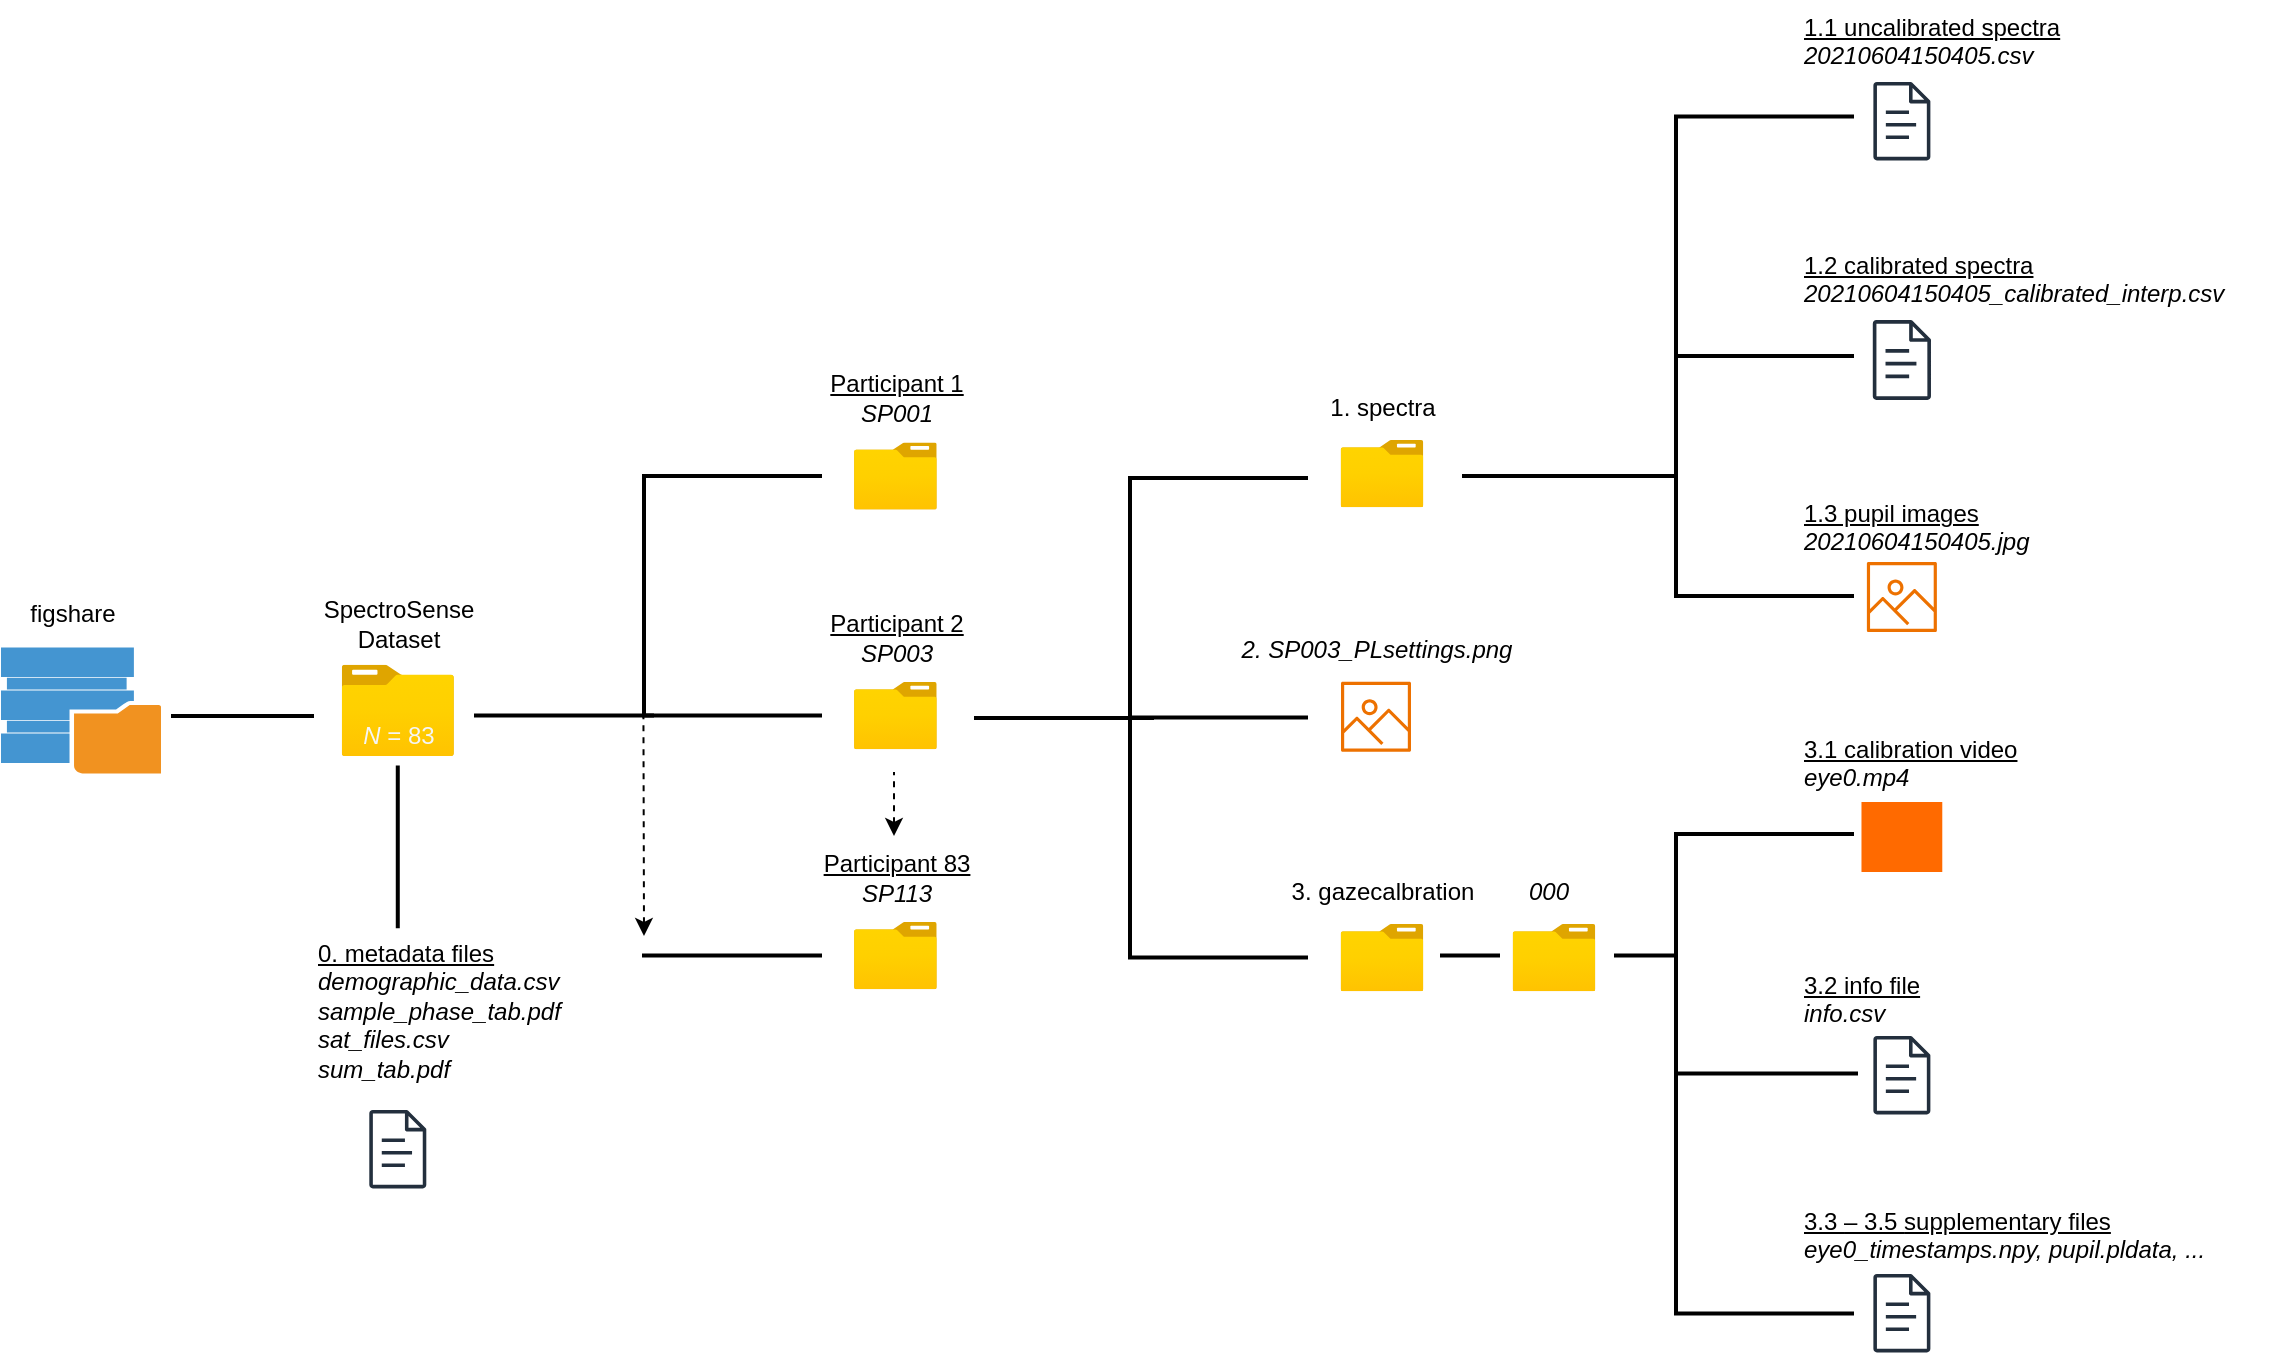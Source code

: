 <mxfile version="25.0.3">
  <diagram id="C2fSY1v2SiZeoUbDoYyL" name="Page-1">
    <mxGraphModel dx="2381" dy="893" grid="1" gridSize="10" guides="1" tooltips="1" connect="1" arrows="1" fold="1" page="1" pageScale="1" pageWidth="1169" pageHeight="827" math="0" shadow="0">
      <root>
        <mxCell id="0" />
        <mxCell id="1" parent="0" />
        <mxCell id="y6iIFHCWrGGD8kHIuGfN-2" value="&lt;div&gt;figshare &lt;/div&gt;" style="text;html=1;align=center;verticalAlign=middle;resizable=0;points=[];autosize=1;strokeColor=none;fillColor=none;" parent="1" vertex="1">
          <mxGeometry x="283.5" y="294.4" width="70" height="30" as="geometry" />
        </mxCell>
        <mxCell id="y6iIFHCWrGGD8kHIuGfN-6" value="" style="shadow=0;dashed=0;html=1;strokeColor=none;fillColor=#4495D1;labelPosition=center;verticalLabelPosition=bottom;verticalAlign=top;align=center;outlineConnect=0;shape=mxgraph.veeam.2d.backup_repository;" parent="1" vertex="1">
          <mxGeometry x="283.5" y="325.71" width="80" height="63" as="geometry" />
        </mxCell>
        <mxCell id="y6iIFHCWrGGD8kHIuGfN-7" value="" style="image;aspect=fixed;html=1;points=[];align=center;fontSize=12;image=img/lib/azure2/general/Folder_Blank.svg;" parent="1" vertex="1">
          <mxGeometry x="453.79" y="334.4" width="56.21" height="45.61" as="geometry" />
        </mxCell>
        <mxCell id="y6iIFHCWrGGD8kHIuGfN-9" value="&lt;div&gt;SpectroSense &lt;br&gt;Dataset&lt;br&gt;&lt;/div&gt;" style="text;html=1;align=center;verticalAlign=middle;resizable=0;points=[];autosize=1;strokeColor=none;fillColor=none;" parent="1" vertex="1">
          <mxGeometry x="431.89" y="294.4" width="100" height="40" as="geometry" />
        </mxCell>
        <mxCell id="y6iIFHCWrGGD8kHIuGfN-10" value="" style="line;strokeWidth=2;html=1;" parent="1" vertex="1">
          <mxGeometry x="520" y="354.81" width="90" height="10" as="geometry" />
        </mxCell>
        <mxCell id="y6iIFHCWrGGD8kHIuGfN-27" value="" style="image;aspect=fixed;html=1;points=[];align=center;fontSize=12;image=img/lib/azure2/general/Folder_Blank.svg;flipV=0;flipH=1;" parent="1" vertex="1">
          <mxGeometry x="710" y="223.19" width="41.42" height="33.61" as="geometry" />
        </mxCell>
        <mxCell id="y6iIFHCWrGGD8kHIuGfN-28" value="" style="image;aspect=fixed;html=1;points=[];align=center;fontSize=12;image=img/lib/azure2/general/Folder_Blank.svg;flipV=0;flipH=1;" parent="1" vertex="1">
          <mxGeometry x="710" y="343" width="41.42" height="33.61" as="geometry" />
        </mxCell>
        <mxCell id="y6iIFHCWrGGD8kHIuGfN-29" value="" style="image;aspect=fixed;html=1;points=[];align=center;fontSize=12;image=img/lib/azure2/general/Folder_Blank.svg;flipV=0;flipH=1;" parent="1" vertex="1">
          <mxGeometry x="710" y="463" width="41.42" height="33.61" as="geometry" />
        </mxCell>
        <mxCell id="y6iIFHCWrGGD8kHIuGfN-31" value="&lt;u&gt;Participant 1&lt;br&gt;&lt;/u&gt;&lt;i&gt;SP001&lt;/i&gt;" style="text;html=1;align=center;verticalAlign=middle;resizable=0;points=[];autosize=1;strokeColor=none;fillColor=none;" parent="1" vertex="1">
          <mxGeometry x="685.71" y="181.19" width="90" height="40" as="geometry" />
        </mxCell>
        <mxCell id="y6iIFHCWrGGD8kHIuGfN-36" value="&lt;u&gt;Participant 2&lt;/u&gt;&lt;br&gt;&lt;i&gt;SP003&lt;/i&gt;" style="text;html=1;align=center;verticalAlign=middle;resizable=0;points=[];autosize=1;strokeColor=none;fillColor=none;" parent="1" vertex="1">
          <mxGeometry x="685.71" y="301.4" width="90" height="40" as="geometry" />
        </mxCell>
        <mxCell id="y6iIFHCWrGGD8kHIuGfN-37" value="&lt;u&gt;Participant 83&lt;/u&gt;&lt;br&gt;&lt;i&gt;SP113&lt;/i&gt;" style="text;html=1;align=center;verticalAlign=middle;resizable=0;points=[];autosize=1;strokeColor=none;fillColor=none;" parent="1" vertex="1">
          <mxGeometry x="680.71" y="421" width="100" height="40" as="geometry" />
        </mxCell>
        <mxCell id="y6iIFHCWrGGD8kHIuGfN-39" value="" style="line;strokeWidth=2;html=1;" parent="1" vertex="1">
          <mxGeometry x="368.5" y="355" width="71.5" height="10" as="geometry" />
        </mxCell>
        <mxCell id="y6iIFHCWrGGD8kHIuGfN-40" value="" style="group" parent="1" vertex="1" connectable="0">
          <mxGeometry x="600" y="235" width="94" height="249.81" as="geometry" />
        </mxCell>
        <mxCell id="y6iIFHCWrGGD8kHIuGfN-19" value="" style="line;strokeWidth=2;html=1;" parent="y6iIFHCWrGGD8kHIuGfN-40" vertex="1">
          <mxGeometry x="4" y="239.81" width="90" height="10" as="geometry" />
        </mxCell>
        <mxCell id="y6iIFHCWrGGD8kHIuGfN-21" value="" style="line;strokeWidth=2;direction=south;html=1;" parent="y6iIFHCWrGGD8kHIuGfN-40" vertex="1">
          <mxGeometry y="5" width="10" height="120" as="geometry" />
        </mxCell>
        <mxCell id="y6iIFHCWrGGD8kHIuGfN-25" value="" style="line;strokeWidth=2;html=1;" parent="y6iIFHCWrGGD8kHIuGfN-40" vertex="1">
          <mxGeometry x="4" y="119.81" width="90" height="10" as="geometry" />
        </mxCell>
        <mxCell id="y6iIFHCWrGGD8kHIuGfN-26" value="" style="line;strokeWidth=2;html=1;" parent="y6iIFHCWrGGD8kHIuGfN-40" vertex="1">
          <mxGeometry x="4" width="90" height="10" as="geometry" />
        </mxCell>
        <mxCell id="y6iIFHCWrGGD8kHIuGfN-120" value="" style="endArrow=none;dashed=1;html=1;rounded=0;startArrow=classic;startFill=1;" parent="y6iIFHCWrGGD8kHIuGfN-40" edge="1">
          <mxGeometry width="50" height="50" relative="1" as="geometry">
            <mxPoint x="5" y="235" as="sourcePoint" />
            <mxPoint x="4.72" y="125" as="targetPoint" />
          </mxGeometry>
        </mxCell>
        <mxCell id="y6iIFHCWrGGD8kHIuGfN-76" value="" style="group" parent="1" vertex="1" connectable="0">
          <mxGeometry x="944" y="185" width="70" height="70.61" as="geometry" />
        </mxCell>
        <mxCell id="y6iIFHCWrGGD8kHIuGfN-74" value="" style="image;aspect=fixed;html=1;points=[];align=center;fontSize=12;image=img/lib/azure2/general/Folder_Blank.svg;flipV=0;flipH=1;" parent="y6iIFHCWrGGD8kHIuGfN-76" vertex="1">
          <mxGeometry x="9.29" y="37" width="41.42" height="33.61" as="geometry" />
        </mxCell>
        <mxCell id="y6iIFHCWrGGD8kHIuGfN-75" value="1. spectra" style="text;html=1;align=center;verticalAlign=middle;resizable=0;points=[];autosize=1;strokeColor=none;fillColor=none;" parent="y6iIFHCWrGGD8kHIuGfN-76" vertex="1">
          <mxGeometry x="-10" y="6" width="80" height="30" as="geometry" />
        </mxCell>
        <mxCell id="y6iIFHCWrGGD8kHIuGfN-80" value="" style="group" parent="1" vertex="1" connectable="0">
          <mxGeometry x="944" y="427" width="95" height="70.61" as="geometry" />
        </mxCell>
        <mxCell id="y6iIFHCWrGGD8kHIuGfN-81" value="" style="image;aspect=fixed;html=1;points=[];align=center;fontSize=12;image=img/lib/azure2/general/Folder_Blank.svg;flipV=0;flipH=1;" parent="y6iIFHCWrGGD8kHIuGfN-80" vertex="1">
          <mxGeometry x="9.29" y="37" width="41.42" height="33.61" as="geometry" />
        </mxCell>
        <mxCell id="y6iIFHCWrGGD8kHIuGfN-82" value="3. gazecalbration" style="text;html=1;align=center;verticalAlign=middle;resizable=0;points=[];autosize=1;strokeColor=none;fillColor=none;" parent="y6iIFHCWrGGD8kHIuGfN-80" vertex="1">
          <mxGeometry x="-25" y="6" width="110" height="30" as="geometry" />
        </mxCell>
        <mxCell id="y6iIFHCWrGGD8kHIuGfN-84" value="" style="group" parent="1" vertex="1" connectable="0">
          <mxGeometry x="1030" y="427" width="95" height="68.61" as="geometry" />
        </mxCell>
        <mxCell id="y6iIFHCWrGGD8kHIuGfN-85" value="" style="image;aspect=fixed;html=1;points=[];align=center;fontSize=12;image=img/lib/azure2/general/Folder_Blank.svg;flipV=0;flipH=1;" parent="y6iIFHCWrGGD8kHIuGfN-84" vertex="1">
          <mxGeometry x="9.29" y="37" width="41.42" height="33.61" as="geometry" />
        </mxCell>
        <mxCell id="y6iIFHCWrGGD8kHIuGfN-86" value="&lt;i&gt;000&lt;/i&gt;" style="text;html=1;align=center;verticalAlign=middle;resizable=0;points=[];autosize=1;strokeColor=none;fillColor=none;" parent="y6iIFHCWrGGD8kHIuGfN-84" vertex="1">
          <mxGeometry x="7" y="6" width="40" height="30" as="geometry" />
        </mxCell>
        <mxCell id="y6iIFHCWrGGD8kHIuGfN-90" value="" style="group" parent="1" vertex="1" connectable="0">
          <mxGeometry x="843" y="236" width="94" height="249.81" as="geometry" />
        </mxCell>
        <mxCell id="y6iIFHCWrGGD8kHIuGfN-91" value="" style="line;strokeWidth=2;html=1;" parent="y6iIFHCWrGGD8kHIuGfN-90" vertex="1">
          <mxGeometry x="4" y="239.81" width="90" height="10" as="geometry" />
        </mxCell>
        <mxCell id="y6iIFHCWrGGD8kHIuGfN-92" value="" style="line;strokeWidth=2;direction=south;html=1;" parent="y6iIFHCWrGGD8kHIuGfN-90" vertex="1">
          <mxGeometry y="5" width="10" height="240" as="geometry" />
        </mxCell>
        <mxCell id="y6iIFHCWrGGD8kHIuGfN-93" value="" style="line;strokeWidth=2;html=1;" parent="y6iIFHCWrGGD8kHIuGfN-90" vertex="1">
          <mxGeometry x="4" y="119.81" width="90" height="10" as="geometry" />
        </mxCell>
        <mxCell id="y6iIFHCWrGGD8kHIuGfN-94" value="" style="line;strokeWidth=2;html=1;" parent="y6iIFHCWrGGD8kHIuGfN-90" vertex="1">
          <mxGeometry x="4" width="90" height="10" as="geometry" />
        </mxCell>
        <mxCell id="y6iIFHCWrGGD8kHIuGfN-95" value="" style="line;strokeWidth=2;html=1;" parent="y6iIFHCWrGGD8kHIuGfN-90" vertex="1">
          <mxGeometry x="-73" y="120" width="90" height="10" as="geometry" />
        </mxCell>
        <mxCell id="y6iIFHCWrGGD8kHIuGfN-111" value="&lt;div&gt;&lt;font style=&quot;font-size: 12px;&quot;&gt;&lt;u&gt;1.1 uncalibrated spectra &lt;/u&gt;&lt;/font&gt;&lt;br&gt;&lt;font style=&quot;font-size: 12px;&quot;&gt;&lt;i&gt;20210604150405.csv&lt;/i&gt;&lt;/font&gt;&lt;br&gt;&lt;/div&gt;" style="text;whiteSpace=wrap;html=1;align=left;" parent="1" vertex="1">
          <mxGeometry x="1182.93" y="2.19" width="220" height="40.81" as="geometry" />
        </mxCell>
        <mxCell id="y6iIFHCWrGGD8kHIuGfN-112" value="&lt;div&gt;&lt;u&gt;&lt;font style=&quot;font-size: 12px;&quot;&gt;1.2 calibrated spectra&lt;br&gt;&lt;/font&gt;&lt;/u&gt;&lt;/div&gt;&lt;div&gt;&lt;font style=&quot;font-size: 12px;&quot;&gt;&lt;i&gt;20210604150405_calibrated_interp.csv&lt;br&gt;&lt;/i&gt;&lt;/font&gt;&lt;u&gt;&lt;font style=&quot;font-size: 12px;&quot;&gt; &lt;/font&gt;&lt;/u&gt;&lt;/div&gt;" style="text;whiteSpace=wrap;html=1;align=left;" parent="1" vertex="1">
          <mxGeometry x="1182.93" y="121.1" width="244.8" height="43" as="geometry" />
        </mxCell>
        <mxCell id="y6iIFHCWrGGD8kHIuGfN-116" value="&lt;div&gt;&lt;u&gt;&lt;font style=&quot;font-size: 12px;&quot;&gt;1.3 pupil images&lt;/font&gt;&lt;/u&gt;&lt;br&gt;&lt;i&gt;&lt;font style=&quot;font-size: 12px;&quot;&gt;20210604150405.jpg&lt;/font&gt;&lt;/i&gt;&lt;br&gt;&lt;/div&gt;" style="text;whiteSpace=wrap;html=1;align=left;" parent="1" vertex="1">
          <mxGeometry x="1182.93" y="245" width="143.48" height="40" as="geometry" />
        </mxCell>
        <mxCell id="y6iIFHCWrGGD8kHIuGfN-118" value="" style="line;strokeWidth=2;html=1;" parent="1" vertex="1">
          <mxGeometry x="1090" y="474.81" width="30" height="10" as="geometry" />
        </mxCell>
        <mxCell id="y6iIFHCWrGGD8kHIuGfN-121" value="" style="endArrow=none;dashed=1;html=1;rounded=0;strokeColor=default;startArrow=classic;startFill=1;" parent="1" edge="1">
          <mxGeometry width="50" height="50" relative="1" as="geometry">
            <mxPoint x="730" y="420" as="sourcePoint" />
            <mxPoint x="730" y="388" as="targetPoint" />
          </mxGeometry>
        </mxCell>
        <mxCell id="y6iIFHCWrGGD8kHIuGfN-72" value="" style="sketch=0;outlineConnect=0;fontColor=#232F3E;gradientColor=none;fillColor=#232F3D;strokeColor=none;dashed=0;verticalLabelPosition=bottom;verticalAlign=top;align=center;html=1;fontSize=12;fontStyle=0;aspect=fixed;pointerEvents=1;shape=mxgraph.aws4.document;" parent="1" vertex="1">
          <mxGeometry x="1219.62" y="43" width="28.64" height="39.19" as="geometry" />
        </mxCell>
        <mxCell id="y6iIFHCWrGGD8kHIuGfN-128" value="" style="sketch=0;outlineConnect=0;fontColor=#232F3E;gradientColor=none;fillColor=#232F3D;strokeColor=none;dashed=0;verticalLabelPosition=bottom;verticalAlign=top;align=center;html=1;fontSize=12;fontStyle=0;aspect=fixed;pointerEvents=1;shape=mxgraph.aws4.document;" parent="1" vertex="1">
          <mxGeometry x="1219.325" y="162" width="29.23" height="40" as="geometry" />
        </mxCell>
        <mxCell id="y6iIFHCWrGGD8kHIuGfN-129" value="" style="points=[];aspect=fixed;html=1;align=center;shadow=0;dashed=0;fillColor=#FF6A00;strokeColor=none;shape=mxgraph.alibaba_cloud.mps-produce;" parent="1" vertex="1">
          <mxGeometry x="1213.74" y="403" width="40.4" height="35" as="geometry" />
        </mxCell>
        <mxCell id="y6iIFHCWrGGD8kHIuGfN-130" value="" style="sketch=0;outlineConnect=0;fontColor=#232F3E;gradientColor=none;fillColor=#ED7100;strokeColor=none;dashed=0;verticalLabelPosition=bottom;verticalAlign=top;align=center;html=1;fontSize=12;fontStyle=0;aspect=fixed;pointerEvents=1;shape=mxgraph.aws4.container_registry_image;" parent="1" vertex="1">
          <mxGeometry x="1216.44" y="283" width="35" height="35" as="geometry" />
        </mxCell>
        <mxCell id="y6iIFHCWrGGD8kHIuGfN-132" value="" style="sketch=0;outlineConnect=0;fontColor=#232F3E;gradientColor=none;fillColor=#232F3D;strokeColor=none;dashed=0;verticalLabelPosition=bottom;verticalAlign=top;align=center;html=1;fontSize=12;fontStyle=0;aspect=fixed;pointerEvents=1;shape=mxgraph.aws4.document;" parent="1" vertex="1">
          <mxGeometry x="1219.62" y="520" width="28.64" height="39.19" as="geometry" />
        </mxCell>
        <mxCell id="y6iIFHCWrGGD8kHIuGfN-135" value="" style="sketch=0;outlineConnect=0;fontColor=#232F3E;gradientColor=none;fillColor=#232F3D;strokeColor=none;dashed=0;verticalLabelPosition=bottom;verticalAlign=top;align=center;html=1;fontSize=12;fontStyle=0;aspect=fixed;pointerEvents=1;shape=mxgraph.aws4.document;" parent="1" vertex="1">
          <mxGeometry x="1219.62" y="639" width="28.64" height="39.19" as="geometry" />
        </mxCell>
        <mxCell id="y6iIFHCWrGGD8kHIuGfN-138" value="" style="line;strokeWidth=2;html=1;" parent="1" vertex="1">
          <mxGeometry x="1014" y="235" width="106" height="10" as="geometry" />
        </mxCell>
        <mxCell id="y6iIFHCWrGGD8kHIuGfN-139" value="" style="line;strokeWidth=2;html=1;" parent="1" vertex="1">
          <mxGeometry x="1003" y="474.81" width="30" height="10" as="geometry" />
        </mxCell>
        <mxCell id="y6iIFHCWrGGD8kHIuGfN-141" value="" style="group" parent="1" vertex="1" connectable="0">
          <mxGeometry x="1116" y="55.19" width="94" height="249.81" as="geometry" />
        </mxCell>
        <mxCell id="y6iIFHCWrGGD8kHIuGfN-142" value="" style="line;strokeWidth=2;html=1;" parent="y6iIFHCWrGGD8kHIuGfN-141" vertex="1">
          <mxGeometry x="4" y="239.81" width="90" height="10" as="geometry" />
        </mxCell>
        <mxCell id="y6iIFHCWrGGD8kHIuGfN-143" value="" style="line;strokeWidth=2;direction=south;html=1;" parent="y6iIFHCWrGGD8kHIuGfN-141" vertex="1">
          <mxGeometry y="5" width="10" height="240" as="geometry" />
        </mxCell>
        <mxCell id="y6iIFHCWrGGD8kHIuGfN-144" value="" style="line;strokeWidth=2;html=1;" parent="y6iIFHCWrGGD8kHIuGfN-141" vertex="1">
          <mxGeometry x="4" y="119.81" width="90" height="10" as="geometry" />
        </mxCell>
        <mxCell id="y6iIFHCWrGGD8kHIuGfN-145" value="" style="line;strokeWidth=2;html=1;" parent="y6iIFHCWrGGD8kHIuGfN-141" vertex="1">
          <mxGeometry x="4" width="90" height="10" as="geometry" />
        </mxCell>
        <mxCell id="y6iIFHCWrGGD8kHIuGfN-147" value="" style="group" parent="1" vertex="1" connectable="0">
          <mxGeometry x="1116" y="414" width="94" height="249.81" as="geometry" />
        </mxCell>
        <mxCell id="y6iIFHCWrGGD8kHIuGfN-148" value="" style="line;strokeWidth=2;html=1;" parent="y6iIFHCWrGGD8kHIuGfN-147" vertex="1">
          <mxGeometry x="4" y="239.81" width="90" height="10" as="geometry" />
        </mxCell>
        <mxCell id="y6iIFHCWrGGD8kHIuGfN-149" value="" style="line;strokeWidth=2;direction=south;html=1;" parent="y6iIFHCWrGGD8kHIuGfN-147" vertex="1">
          <mxGeometry y="4" width="10" height="240" as="geometry" />
        </mxCell>
        <mxCell id="y6iIFHCWrGGD8kHIuGfN-150" value="" style="line;strokeWidth=2;html=1;" parent="y6iIFHCWrGGD8kHIuGfN-147" vertex="1">
          <mxGeometry x="6" y="119.81" width="90" height="10" as="geometry" />
        </mxCell>
        <mxCell id="y6iIFHCWrGGD8kHIuGfN-151" value="" style="line;strokeWidth=2;html=1;" parent="y6iIFHCWrGGD8kHIuGfN-147" vertex="1">
          <mxGeometry x="4" width="90" height="10" as="geometry" />
        </mxCell>
        <mxCell id="y6iIFHCWrGGD8kHIuGfN-156" value="&lt;div&gt;&lt;font style=&quot;font-size: 12px;&quot;&gt;&lt;u&gt;3.1 calibration video&lt;/u&gt;&lt;/font&gt;&lt;br&gt;&lt;i&gt;&lt;font style=&quot;font-size: 12px;&quot;&gt;eye0.mp4&lt;/font&gt;&lt;/i&gt;&lt;/div&gt;" style="text;whiteSpace=wrap;html=1;align=left;" parent="1" vertex="1">
          <mxGeometry x="1182.93" y="363" width="130" height="40" as="geometry" />
        </mxCell>
        <mxCell id="y6iIFHCWrGGD8kHIuGfN-157" value="&lt;div&gt;&lt;font style=&quot;font-size: 12px;&quot;&gt;&lt;u&gt;3.2 info file&lt;/u&gt;&lt;/font&gt;&lt;br&gt;&lt;/div&gt;&lt;div&gt;&lt;font style=&quot;font-size: 12px;&quot;&gt;&lt;i&gt;info.csv&lt;/i&gt;&lt;/font&gt;&lt;/div&gt;" style="text;whiteSpace=wrap;html=1;align=left;" parent="1" vertex="1">
          <mxGeometry x="1182.93" y="481" width="130" height="40" as="geometry" />
        </mxCell>
        <mxCell id="y6iIFHCWrGGD8kHIuGfN-158" value="&lt;div&gt;&lt;u&gt;3.3 &lt;span lang=&quot;de&quot; class=&quot;BxUVEf ILfuVd&quot;&gt;&lt;span class=&quot;hgKElc&quot;&gt;– 3.5 &lt;/span&gt;&lt;/span&gt;&lt;/u&gt;&lt;u&gt;supplementary files&lt;/u&gt;&lt;br&gt;&lt;u&gt;&lt;span lang=&quot;de&quot; class=&quot;BxUVEf ILfuVd&quot;&gt;&lt;span class=&quot;hgKElc&quot;&gt;&lt;/span&gt;&lt;/span&gt;&lt;/u&gt;&lt;i&gt;&lt;span lang=&quot;de&quot; class=&quot;BxUVEf ILfuVd&quot;&gt;&lt;span class=&quot;hgKElc&quot;&gt;eye0_timestamps.npy&lt;/span&gt;&lt;/span&gt;&lt;span lang=&quot;de&quot; class=&quot;BxUVEf ILfuVd&quot;&gt;&lt;span class=&quot;hgKElc&quot;&gt;, pupil.pldata, ...&lt;/span&gt;&lt;/span&gt;&lt;/i&gt;&lt;br&gt;&lt;i&gt;&lt;span lang=&quot;de&quot; class=&quot;BxUVEf ILfuVd&quot;&gt;&lt;span class=&quot;hgKElc&quot;&gt;&lt;/span&gt;&lt;/span&gt;&lt;/i&gt;&lt;/div&gt;" style="text;whiteSpace=wrap;html=1;align=left;" parent="1" vertex="1">
          <mxGeometry x="1182.93" y="599" width="210.8" height="40" as="geometry" />
        </mxCell>
        <mxCell id="y6iIFHCWrGGD8kHIuGfN-159" value="" style="group" parent="1" vertex="1" connectable="0">
          <mxGeometry x="893" y="312" width="160" height="65.86" as="geometry" />
        </mxCell>
        <mxCell id="y6iIFHCWrGGD8kHIuGfN-125" value="" style="sketch=0;outlineConnect=0;fontColor=#232F3E;gradientColor=none;fillColor=#ED7100;strokeColor=none;dashed=0;verticalLabelPosition=bottom;verticalAlign=top;align=center;html=1;fontSize=12;fontStyle=0;aspect=fixed;pointerEvents=1;shape=mxgraph.aws4.container_registry_image;" parent="y6iIFHCWrGGD8kHIuGfN-159" vertex="1">
          <mxGeometry x="60.5" y="30.86" width="35" height="35" as="geometry" />
        </mxCell>
        <mxCell id="y6iIFHCWrGGD8kHIuGfN-110" value="&lt;i&gt;2. SP003_PLsettings.png&lt;/i&gt;" style="text;html=1;align=center;verticalAlign=middle;resizable=0;points=[];autosize=1;strokeColor=none;fillColor=none;" parent="y6iIFHCWrGGD8kHIuGfN-159" vertex="1">
          <mxGeometry x="-2" width="160" height="30" as="geometry" />
        </mxCell>
        <mxCell id="y6iIFHCWrGGD8kHIuGfN-160" value="&lt;font color=&quot;#f5f5f5&quot;&gt;&lt;i&gt;N&lt;/i&gt; = 83&lt;/font&gt;" style="text;html=1;align=center;verticalAlign=middle;resizable=0;points=[];autosize=1;strokeColor=none;fillColor=none;" parent="1" vertex="1">
          <mxGeometry x="451.89" y="354.81" width="60" height="30" as="geometry" />
        </mxCell>
        <mxCell id="izVqAHq4pm1c2BUYv1mT-2" value="" style="line;strokeWidth=2;direction=south;html=1;" vertex="1" parent="1">
          <mxGeometry x="476.89" y="384.81" width="10" height="81.29" as="geometry" />
        </mxCell>
        <mxCell id="izVqAHq4pm1c2BUYv1mT-4" value="" style="sketch=0;outlineConnect=0;fontColor=#232F3E;gradientColor=none;fillColor=#232F3D;strokeColor=none;dashed=0;verticalLabelPosition=bottom;verticalAlign=top;align=center;html=1;fontSize=12;fontStyle=0;aspect=fixed;pointerEvents=1;shape=mxgraph.aws4.document;" vertex="1" parent="1">
          <mxGeometry x="467.58" y="557" width="28.64" height="39.19" as="geometry" />
        </mxCell>
        <mxCell id="izVqAHq4pm1c2BUYv1mT-5" value="&lt;div&gt;&lt;font style=&quot;font-size: 12px;&quot;&gt;&lt;u&gt;0. metadata files &lt;/u&gt;&lt;/font&gt;&lt;br&gt;&lt;font style=&quot;font-size: 12px;&quot;&gt;&lt;i&gt;demographic_data.csv&lt;br&gt;&lt;/i&gt;&lt;/font&gt;&lt;/div&gt;&lt;div&gt;&lt;font style=&quot;font-size: 12px;&quot;&gt;&lt;i&gt;sample_phase_tab.pdf&lt;/i&gt;&lt;/font&gt;&lt;/div&gt;&lt;div&gt;&lt;font style=&quot;font-size: 12px;&quot;&gt;&lt;i&gt;sat_files.csv&amp;nbsp; &lt;/i&gt;&lt;/font&gt;&lt;font style=&quot;font-size: 12px;&quot;&gt;&lt;i&gt;&lt;br&gt; sum_tab.pdf &lt;/i&gt;&lt;/font&gt;&lt;br&gt;&lt;/div&gt;" style="text;whiteSpace=wrap;html=1;align=left;" vertex="1" parent="1">
          <mxGeometry x="440" y="464.81" width="138.11" height="70" as="geometry" />
        </mxCell>
      </root>
    </mxGraphModel>
  </diagram>
</mxfile>
